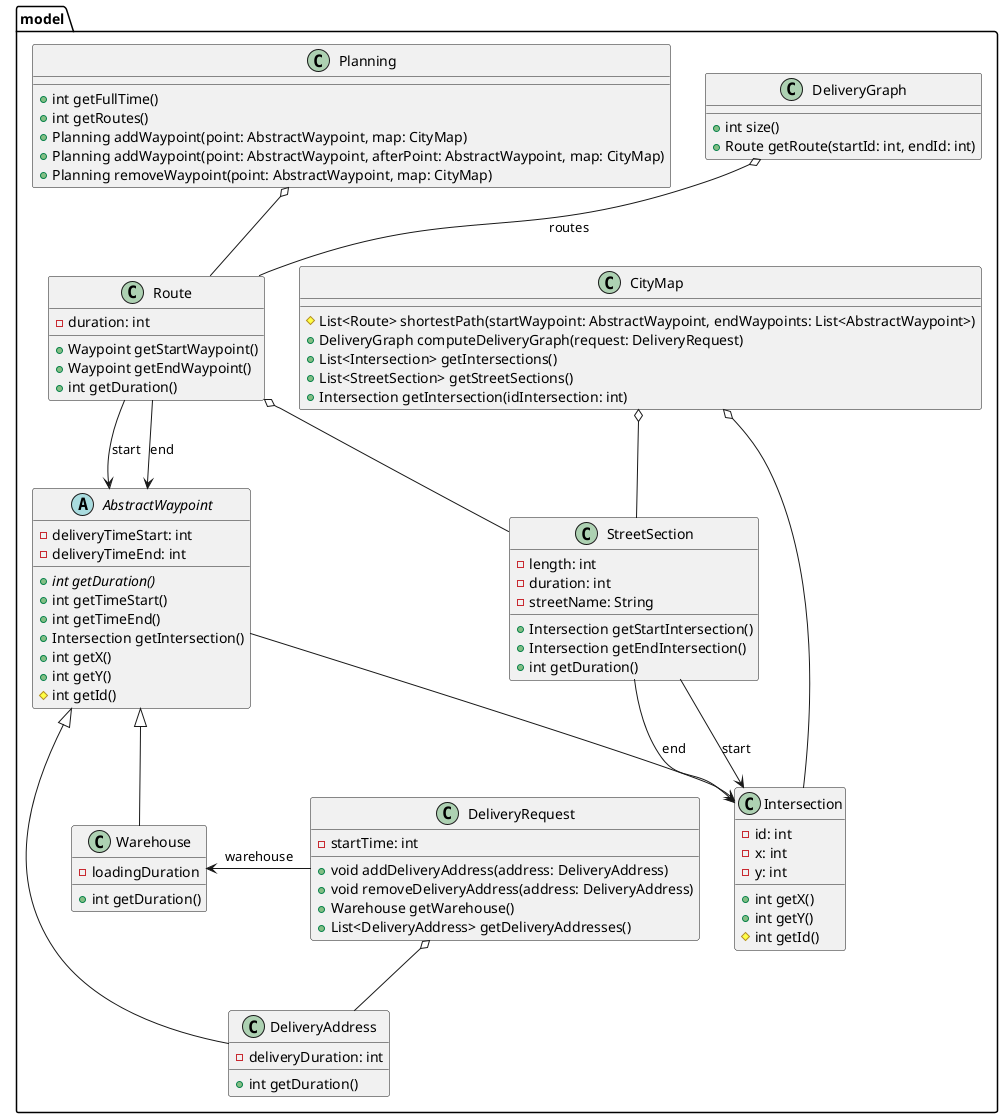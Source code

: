 @startuml

package model {
    class CityMap {
       #List<Route> shortestPath(startWaypoint: AbstractWaypoint, endWaypoints: List<AbstractWaypoint>)
       +DeliveryGraph computeDeliveryGraph(request: DeliveryRequest)
       +List<Intersection> getIntersections()
       +List<StreetSection> getStreetSections()
       +Intersection getIntersection(idIntersection: int)
    }

    class DeliveryGraph {
        +int size()
        +Route getRoute(startId: int, endId: int)
    }

    class StreetSection {
        -length: int
        -duration: int
        -streetName: String
        +Intersection getStartIntersection()
        +Intersection getEndIntersection()
        +int getDuration()
    }

    class Intersection {
        -id: int
        -x: int
        -y: int
        +int getX()
        +int getY()
        #int getId()
    }

    abstract class AbstractWaypoint {
    	-deliveryTimeStart: int
    	-deliveryTimeEnd: int
    	+{abstract} int getDuration()
    	+int getTimeStart()
    	+int getTimeEnd()
    	+Intersection getIntersection()
    	+int getX()
    	+int getY()
    	#int getId()
    }

    class DeliveryAddress {
        -deliveryDuration: int
        +int getDuration()
    }

    class Warehouse {
        -loadingDuration
        +int getDuration()
    }

    class DeliveryRequest {
        -startTime: int
        +void addDeliveryAddress(address: DeliveryAddress)
        +void removeDeliveryAddress(address: DeliveryAddress)
        +Warehouse getWarehouse()
        +List<DeliveryAddress> getDeliveryAddresses()
    }

    class Planning {
        +int getFullTime()
        +int getRoutes()
        +Planning addWaypoint(point: AbstractWaypoint, map: CityMap)
        +Planning addWaypoint(point: AbstractWaypoint, afterPoint: AbstractWaypoint, map: CityMap)
        +Planning removeWaypoint(point: AbstractWaypoint, map: CityMap)
    }

    class Route {
        -duration: int
        +Waypoint getStartWaypoint()
        +Waypoint getEndWaypoint()
        +int getDuration()
    }

    CityMap o-- StreetSection
    CityMap o-- Intersection
    AbstractWaypoint --> Intersection
    StreetSection --> Intersection : end
    StreetSection --> Intersection : start
    Route o-- StreetSection
    Route --> AbstractWaypoint : end
    Route --> AbstractWaypoint : start
    AbstractWaypoint <|-- DeliveryAddress
    AbstractWaypoint <|-- Warehouse
    DeliveryRequest o-- DeliveryAddress
    DeliveryRequest -left-> Warehouse : warehouse
    DeliveryGraph o-- Route : routes
    Planning o-- Route
}

@enduml
